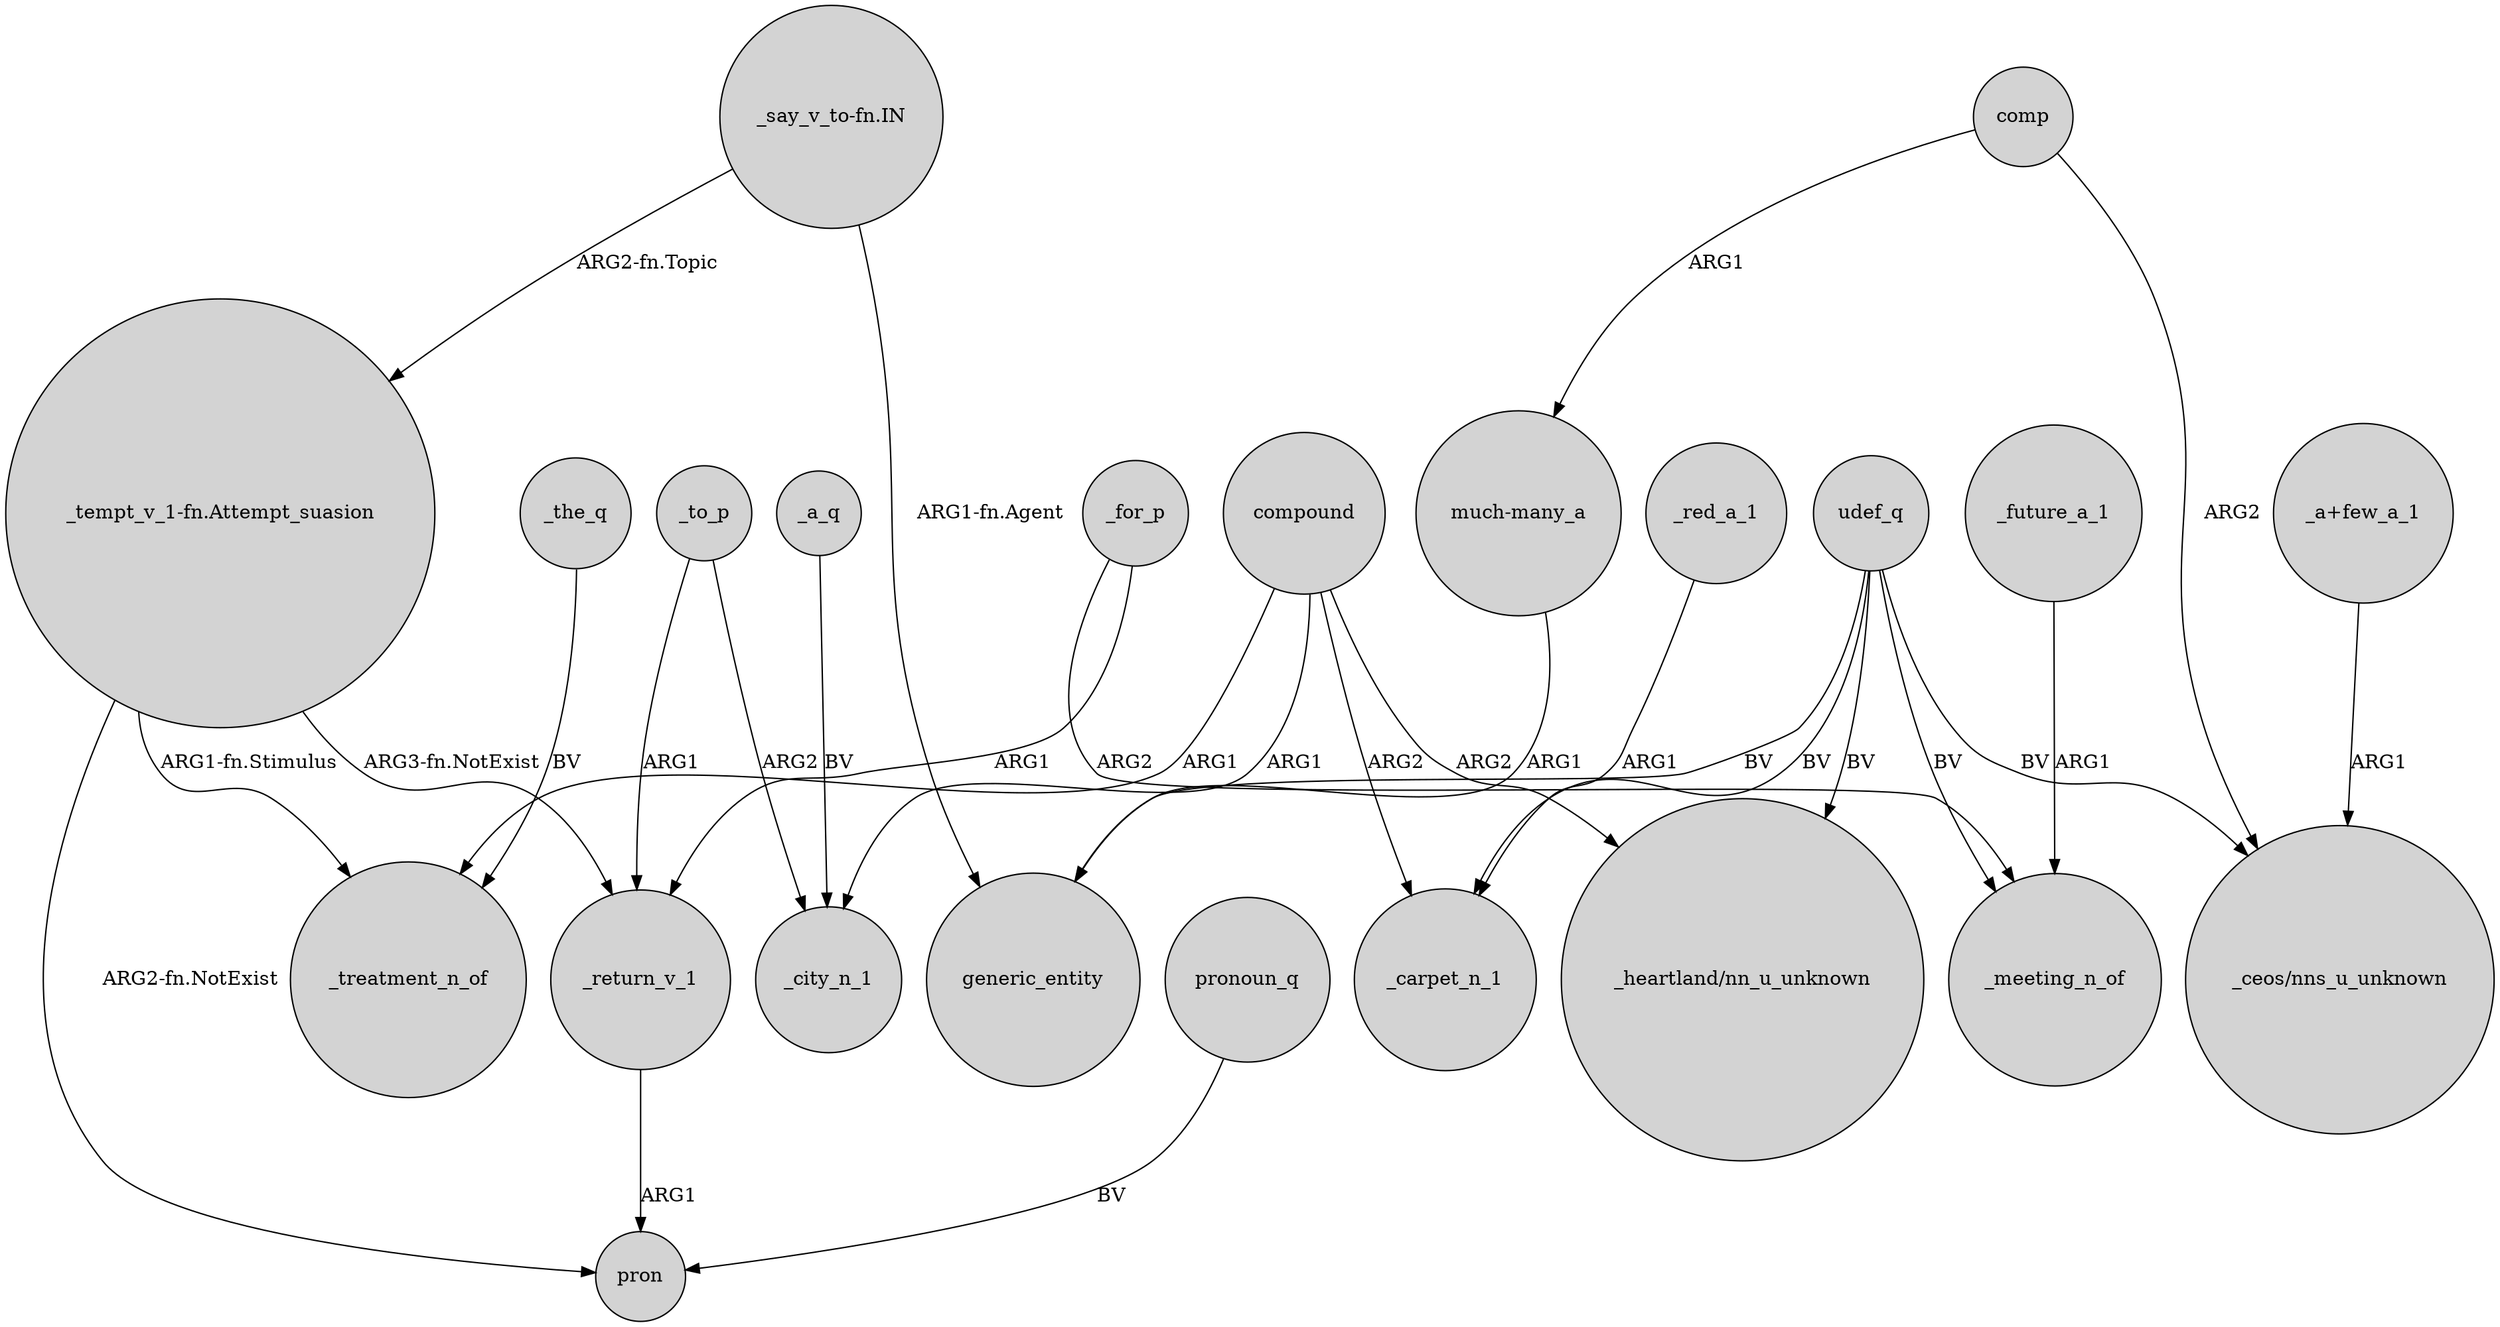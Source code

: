 digraph {
	node [shape=circle style=filled]
	"_say_v_to-fn.IN" -> generic_entity [label="ARG1-fn.Agent"]
	udef_q -> generic_entity [label=BV]
	_to_p -> _return_v_1 [label=ARG1]
	"much-many_a" -> generic_entity [label=ARG1]
	udef_q -> "_heartland/nn_u_unknown" [label=BV]
	compound -> _city_n_1 [label=ARG1]
	udef_q -> _meeting_n_of [label=BV]
	compound -> _carpet_n_1 [label=ARG2]
	_the_q -> _treatment_n_of [label=BV]
	udef_q -> _carpet_n_1 [label=BV]
	_red_a_1 -> _carpet_n_1 [label=ARG1]
	_return_v_1 -> pron [label=ARG1]
	"_tempt_v_1-fn.Attempt_suasion" -> _treatment_n_of [label="ARG1-fn.Stimulus"]
	pronoun_q -> pron [label=BV]
	comp -> "_ceos/nns_u_unknown" [label=ARG2]
	udef_q -> "_ceos/nns_u_unknown" [label=BV]
	comp -> "much-many_a" [label=ARG1]
	"_a+few_a_1" -> "_ceos/nns_u_unknown" [label=ARG1]
	compound -> "_heartland/nn_u_unknown" [label=ARG2]
	"_tempt_v_1-fn.Attempt_suasion" -> pron [label="ARG2-fn.NotExist"]
	_to_p -> _city_n_1 [label=ARG2]
	_future_a_1 -> _meeting_n_of [label=ARG1]
	"_say_v_to-fn.IN" -> "_tempt_v_1-fn.Attempt_suasion" [label="ARG2-fn.Topic"]
	_a_q -> _city_n_1 [label=BV]
	compound -> _treatment_n_of [label=ARG1]
	_for_p -> _return_v_1 [label=ARG1]
	"_tempt_v_1-fn.Attempt_suasion" -> _return_v_1 [label="ARG3-fn.NotExist"]
	_for_p -> _meeting_n_of [label=ARG2]
}
